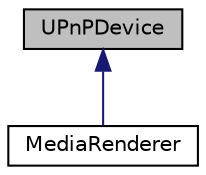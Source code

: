 digraph "UPnPDevice"
{
 // LATEX_PDF_SIZE
  edge [fontname="Helvetica",fontsize="10",labelfontname="Helvetica",labelfontsize="10"];
  node [fontname="Helvetica",fontsize="10",shape=record];
  Node1 [label="UPnPDevice",height=0.2,width=0.4,color="black", fillcolor="grey75", style="filled", fontcolor="black",tooltip="Abstract UPnPDevice."];
  Node1 -> Node2 [dir="back",color="midnightblue",fontsize="10",style="solid",fontname="Helvetica"];
  Node2 [label="MediaRenderer",height=0.2,width=0.4,color="black", fillcolor="white", style="filled",URL="$classMediaRenderer.html",tooltip="MediaRenderer UPnP Device."];
}
